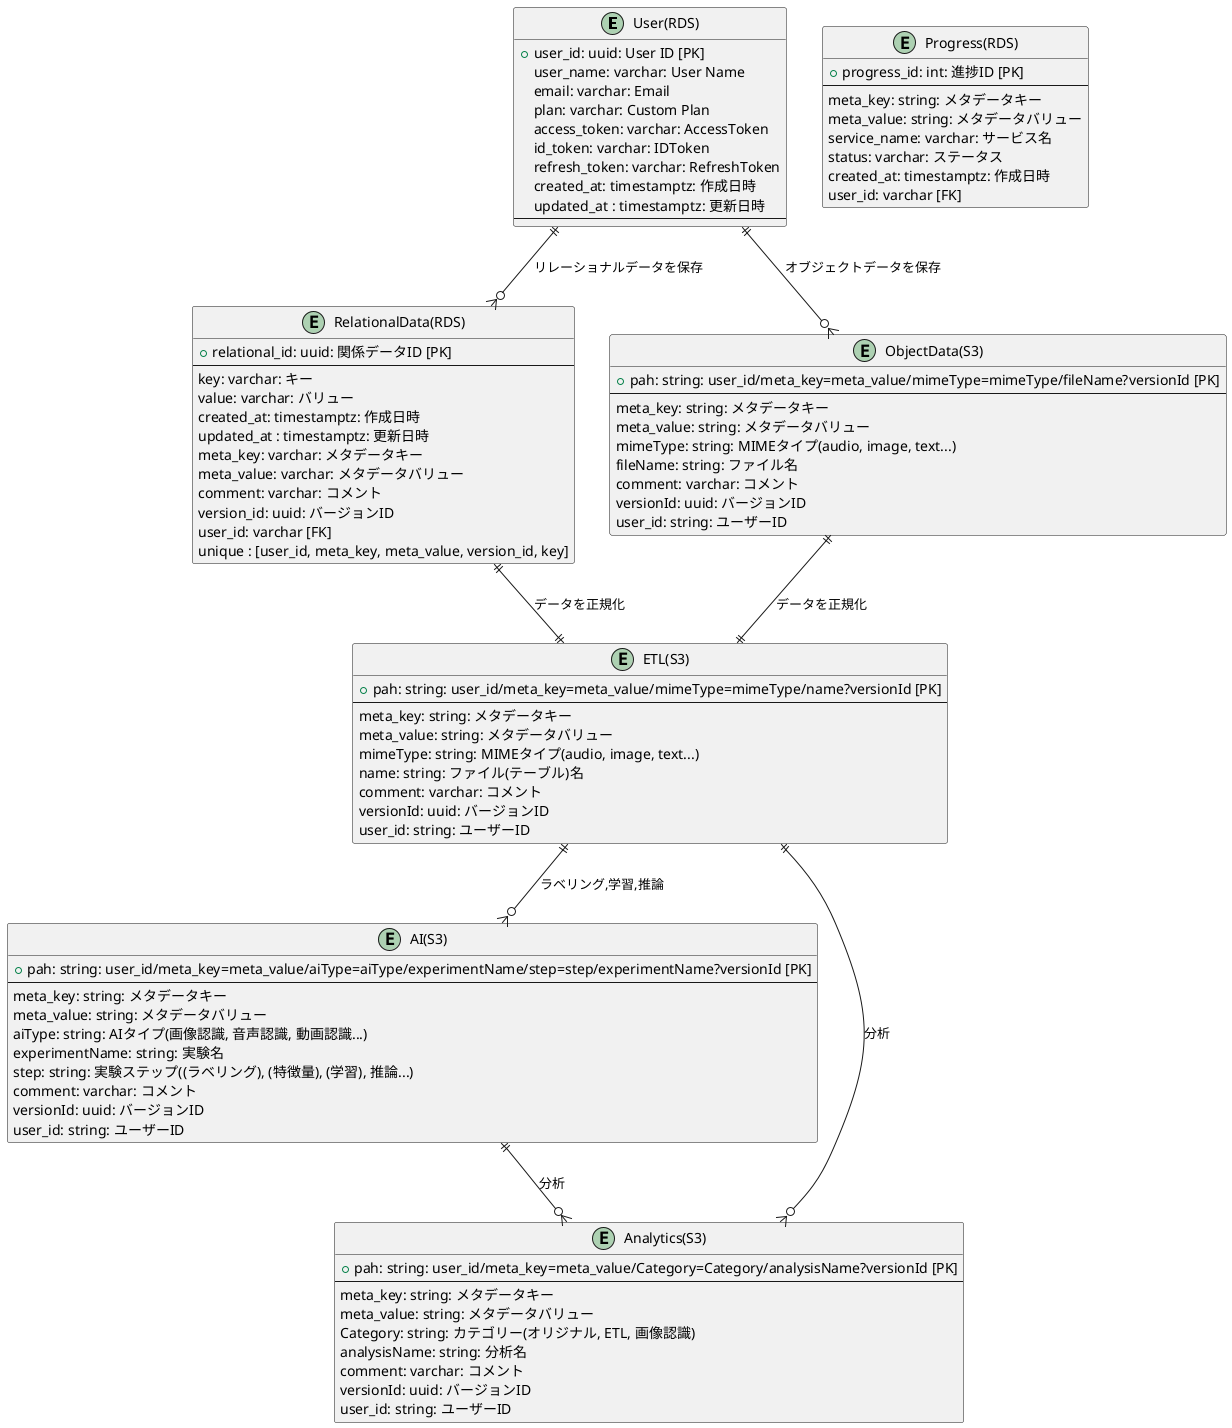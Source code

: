 @startuml
' Entities
entity "User(RDS)" as user {
  +user_id: uuid: User ID [PK]
  user_name: varchar: User Name
  email: varchar: Email
  plan: varchar: Custom Plan
  access_token: varchar: AccessToken
  id_token: varchar: IDToken
  refresh_token: varchar: RefreshToken
  created_at: timestamptz: 作成日時
  updated_at : timestamptz: 更新日時
  --
}

entity "RelationalData(RDS)" as relational_data {
  +relational_id: uuid: 関係データID [PK]
  --
  key: varchar: キー
  value: varchar: バリュー
  created_at: timestamptz: 作成日時
  updated_at : timestamptz: 更新日時
  meta_key: varchar: メタデータキー
  meta_value: varchar: メタデータバリュー
  comment: varchar: コメント
  version_id: uuid: バージョンID
  user_id: varchar [FK]
  unique : [user_id, meta_key, meta_value, version_id, key]
}

entity "ObjectData(S3)" as object_data {
  +pah: string: user_id/meta_key=meta_value/mimeType=mimeType/fileName?versionId [PK]
  --
  meta_key: string: メタデータキー
  meta_value: string: メタデータバリュー
  mimeType: string: MIMEタイプ(audio, image, text...)
  fileName: string: ファイル名
  comment: varchar: コメント
  versionId: uuid: バージョンID
  user_id: string: ユーザーID
}

entity "ETL(S3)" as etl {
  +pah: string: user_id/meta_key=meta_value/mimeType=mimeType/name?versionId [PK]
  --
  meta_key: string: メタデータキー
  meta_value: string: メタデータバリュー
  mimeType: string: MIMEタイプ(audio, image, text...)
  name: string: ファイル(テーブル)名
  comment: varchar: コメント
  versionId: uuid: バージョンID
  user_id: string: ユーザーID
}

entity "AI(S3)" as ai {
  +pah: string: user_id/meta_key=meta_value/aiType=aiType/experimentName/step=step/experimentName?versionId [PK]
  --
  meta_key: string: メタデータキー
  meta_value: string: メタデータバリュー
  aiType: string: AIタイプ(画像認識, 音声認識, 動画認識...)
  experimentName: string: 実験名
  step: string: 実験ステップ((ラベリング), (特徴量), (学習), 推論...)
  comment: varchar: コメント
  versionId: uuid: バージョンID
  user_id: string: ユーザーID
}

entity "Analytics(S3)" as analytics {
  +pah: string: user_id/meta_key=meta_value/Category=Category/analysisName?versionId [PK]
  --
  meta_key: string: メタデータキー
  meta_value: string: メタデータバリュー
  Category: string: カテゴリー(オリジナル, ETL, 画像認識)
  analysisName: string: 分析名
  comment: varchar: コメント
  versionId: uuid: バージョンID
  user_id: string: ユーザーID
}

entity "Progress(RDS)" as progress {
  +progress_id: int: 進捗ID [PK]
  --
  meta_key: string: メタデータキー
  meta_value: string: メタデータバリュー
  service_name: varchar: サービス名
  status: varchar: ステータス
  created_at: timestamptz: 作成日時
  user_id: varchar [FK]
}

' Relationships
user ||--o{ relational_data: リレーショナルデータを保存
user ||--o{ object_data: オブジェクトデータを保存
relational_data ||--|| etl: データを正規化
object_data ||--|| etl: データを正規化
etl ||--o{ ai: ラベリング,学習,推論
etl ||--o{ analytics: 分析
ai ||--o{ analytics: 分析

@enduml
